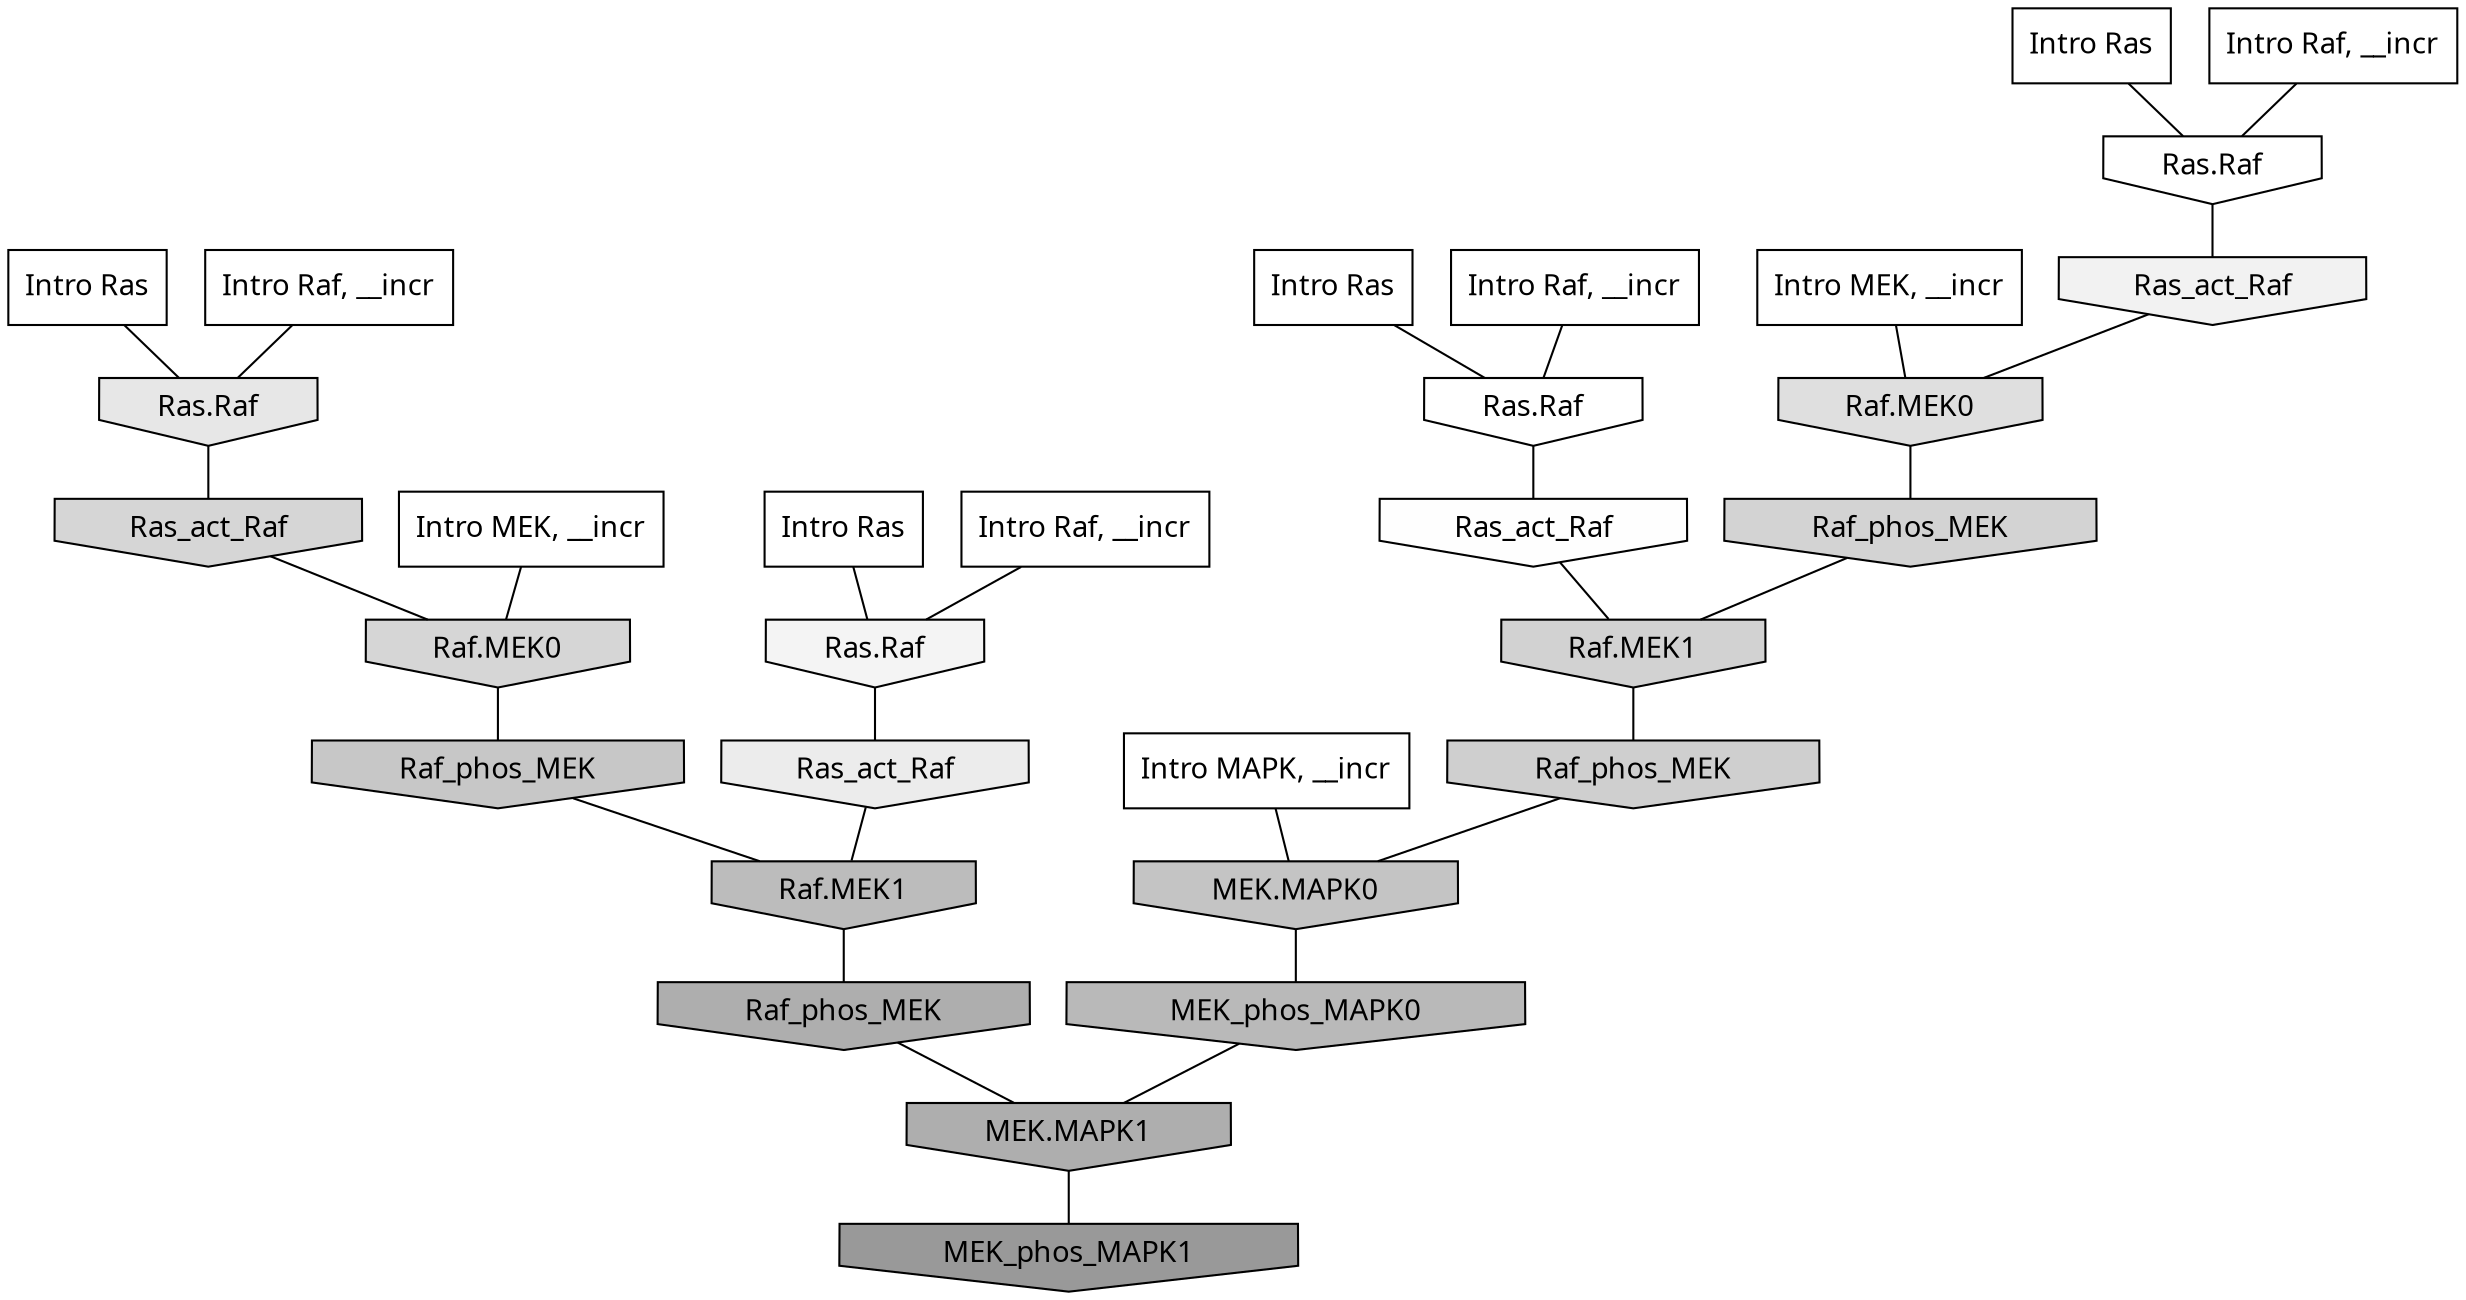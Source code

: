 digraph G{
  rankdir="TB";
  ranksep=0.30;
  node [fontname="CMU Serif"];
  edge [fontname="CMU Serif"];
  
  10 [label="Intro Ras", shape=rectangle, style=filled, fillcolor="0.000 0.000 1.000"]
  
  41 [label="Intro Ras", shape=rectangle, style=filled, fillcolor="0.000 0.000 1.000"]
  
  69 [label="Intro Ras", shape=rectangle, style=filled, fillcolor="0.000 0.000 1.000"]
  
  74 [label="Intro Ras", shape=rectangle, style=filled, fillcolor="0.000 0.000 1.000"]
  
  602 [label="Intro Raf, __incr", shape=rectangle, style=filled, fillcolor="0.000 0.000 1.000"]
  
  824 [label="Intro Raf, __incr", shape=rectangle, style=filled, fillcolor="0.000 0.000 1.000"]
  
  884 [label="Intro Raf, __incr", shape=rectangle, style=filled, fillcolor="0.000 0.000 1.000"]
  
  1092 [label="Intro Raf, __incr", shape=rectangle, style=filled, fillcolor="0.000 0.000 1.000"]
  
  1522 [label="Intro MEK, __incr", shape=rectangle, style=filled, fillcolor="0.000 0.000 1.000"]
  
  1796 [label="Intro MEK, __incr", shape=rectangle, style=filled, fillcolor="0.000 0.000 1.000"]
  
  2501 [label="Intro MAPK, __incr", shape=rectangle, style=filled, fillcolor="0.000 0.000 1.000"]
  
  3272 [label="Ras.Raf", shape=invhouse, style=filled, fillcolor="0.000 0.000 1.000"]
  
  3301 [label="Ras.Raf", shape=invhouse, style=filled, fillcolor="0.000 0.000 1.000"]
  
  3336 [label="Ras_act_Raf", shape=invhouse, style=filled, fillcolor="0.000 0.000 0.996"]
  
  3644 [label="Ras.Raf", shape=invhouse, style=filled, fillcolor="0.000 0.000 0.956"]
  
  3725 [label="Ras_act_Raf", shape=invhouse, style=filled, fillcolor="0.000 0.000 0.948"]
  
  4148 [label="Ras_act_Raf", shape=invhouse, style=filled, fillcolor="0.000 0.000 0.922"]
  
  4450 [label="Ras.Raf", shape=invhouse, style=filled, fillcolor="0.000 0.000 0.903"]
  
  4963 [label="Raf.MEK0", shape=invhouse, style=filled, fillcolor="0.000 0.000 0.873"]
  
  5596 [label="Ras_act_Raf", shape=invhouse, style=filled, fillcolor="0.000 0.000 0.838"]
  
  5599 [label="Raf.MEK0", shape=invhouse, style=filled, fillcolor="0.000 0.000 0.838"]
  
  5850 [label="Raf_phos_MEK", shape=invhouse, style=filled, fillcolor="0.000 0.000 0.826"]
  
  5967 [label="Raf.MEK1", shape=invhouse, style=filled, fillcolor="0.000 0.000 0.822"]
  
  6176 [label="Raf_phos_MEK", shape=invhouse, style=filled, fillcolor="0.000 0.000 0.810"]
  
  7038 [label="Raf_phos_MEK", shape=invhouse, style=filled, fillcolor="0.000 0.000 0.779"]
  
  7430 [label="MEK.MAPK0", shape=invhouse, style=filled, fillcolor="0.000 0.000 0.768"]
  
  8512 [label="Raf.MEK1", shape=invhouse, style=filled, fillcolor="0.000 0.000 0.737"]
  
  8903 [label="MEK_phos_MAPK0", shape=invhouse, style=filled, fillcolor="0.000 0.000 0.726"]
  
  11180 [label="Raf_phos_MEK", shape=invhouse, style=filled, fillcolor="0.000 0.000 0.680"]
  
  11182 [label="MEK.MAPK1", shape=invhouse, style=filled, fillcolor="0.000 0.000 0.680"]
  
  16379 [label="MEK_phos_MAPK1", shape=invhouse, style=filled, fillcolor="0.000 0.000 0.600"]
  
  
  11182 -> 16379 [dir=none, color="0.000 0.000 0.000"] 
  11180 -> 11182 [dir=none, color="0.000 0.000 0.000"] 
  8903 -> 11182 [dir=none, color="0.000 0.000 0.000"] 
  8512 -> 11180 [dir=none, color="0.000 0.000 0.000"] 
  7430 -> 8903 [dir=none, color="0.000 0.000 0.000"] 
  7038 -> 8512 [dir=none, color="0.000 0.000 0.000"] 
  6176 -> 7430 [dir=none, color="0.000 0.000 0.000"] 
  5967 -> 6176 [dir=none, color="0.000 0.000 0.000"] 
  5850 -> 5967 [dir=none, color="0.000 0.000 0.000"] 
  5599 -> 7038 [dir=none, color="0.000 0.000 0.000"] 
  5596 -> 5599 [dir=none, color="0.000 0.000 0.000"] 
  4963 -> 5850 [dir=none, color="0.000 0.000 0.000"] 
  4450 -> 5596 [dir=none, color="0.000 0.000 0.000"] 
  4148 -> 8512 [dir=none, color="0.000 0.000 0.000"] 
  3725 -> 4963 [dir=none, color="0.000 0.000 0.000"] 
  3644 -> 4148 [dir=none, color="0.000 0.000 0.000"] 
  3336 -> 5967 [dir=none, color="0.000 0.000 0.000"] 
  3301 -> 3336 [dir=none, color="0.000 0.000 0.000"] 
  3272 -> 3725 [dir=none, color="0.000 0.000 0.000"] 
  2501 -> 7430 [dir=none, color="0.000 0.000 0.000"] 
  1796 -> 4963 [dir=none, color="0.000 0.000 0.000"] 
  1522 -> 5599 [dir=none, color="0.000 0.000 0.000"] 
  1092 -> 3644 [dir=none, color="0.000 0.000 0.000"] 
  884 -> 4450 [dir=none, color="0.000 0.000 0.000"] 
  824 -> 3301 [dir=none, color="0.000 0.000 0.000"] 
  602 -> 3272 [dir=none, color="0.000 0.000 0.000"] 
  74 -> 3272 [dir=none, color="0.000 0.000 0.000"] 
  69 -> 3644 [dir=none, color="0.000 0.000 0.000"] 
  41 -> 3301 [dir=none, color="0.000 0.000 0.000"] 
  10 -> 4450 [dir=none, color="0.000 0.000 0.000"] 
  
  }
